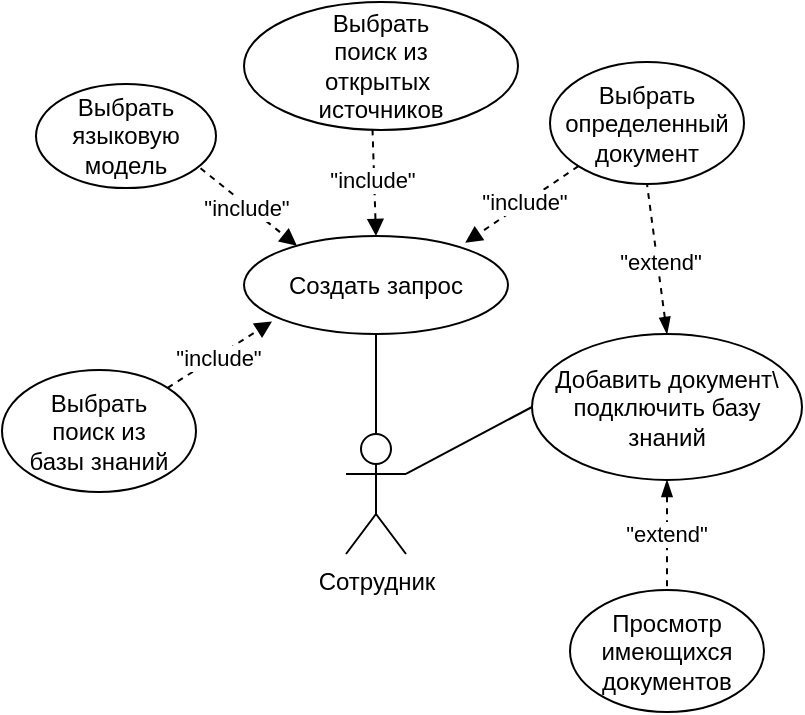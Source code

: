 <mxfile version="26.2.14">
  <diagram name="Страница — 1" id="VXPHCHUs-QzjWtrPyqW-">
    <mxGraphModel dx="983" dy="541" grid="0" gridSize="10" guides="1" tooltips="1" connect="1" arrows="1" fold="1" page="1" pageScale="1" pageWidth="827" pageHeight="1169" math="0" shadow="0">
      <root>
        <mxCell id="0" />
        <mxCell id="1" parent="0" />
        <mxCell id="6rG_DqgEscZaU24rLOyH-1" value="Сотрудник" style="shape=umlActor;verticalLabelPosition=bottom;verticalAlign=top;html=1;outlineConnect=0;" vertex="1" parent="1">
          <mxGeometry x="405" y="407" width="30" height="60" as="geometry" />
        </mxCell>
        <mxCell id="6rG_DqgEscZaU24rLOyH-2" value="Создать запрос" style="ellipse;whiteSpace=wrap;html=1;" vertex="1" parent="1">
          <mxGeometry x="354" y="308" width="132" height="49" as="geometry" />
        </mxCell>
        <mxCell id="6rG_DqgEscZaU24rLOyH-3" value="" style="endArrow=none;html=1;rounded=0;entryX=0.5;entryY=0;entryDx=0;entryDy=0;entryPerimeter=0;exitX=0.5;exitY=1;exitDx=0;exitDy=0;" edge="1" parent="1" source="6rG_DqgEscZaU24rLOyH-2" target="6rG_DqgEscZaU24rLOyH-1">
          <mxGeometry width="50" height="50" relative="1" as="geometry">
            <mxPoint x="400" y="469" as="sourcePoint" />
            <mxPoint x="450" y="419" as="targetPoint" />
          </mxGeometry>
        </mxCell>
        <mxCell id="6rG_DqgEscZaU24rLOyH-4" value="Выбрать&lt;div&gt;языковую&lt;/div&gt;&lt;div&gt;модель&lt;/div&gt;" style="ellipse;whiteSpace=wrap;html=1;" vertex="1" parent="1">
          <mxGeometry x="250" y="232" width="90" height="52" as="geometry" />
        </mxCell>
        <mxCell id="6rG_DqgEscZaU24rLOyH-5" value="" style="endArrow=block;html=1;rounded=0;entryX=0.2;entryY=0.098;entryDx=0;entryDy=0;exitX=0.914;exitY=0.81;exitDx=0;exitDy=0;dashed=1;startArrow=none;startFill=0;entryPerimeter=0;endFill=1;exitPerimeter=0;" edge="1" parent="1" source="6rG_DqgEscZaU24rLOyH-4" target="6rG_DqgEscZaU24rLOyH-2">
          <mxGeometry width="50" height="50" relative="1" as="geometry">
            <mxPoint x="389" y="317" as="sourcePoint" />
            <mxPoint x="439" y="267" as="targetPoint" />
          </mxGeometry>
        </mxCell>
        <mxCell id="6rG_DqgEscZaU24rLOyH-7" value="&quot;include&quot;" style="edgeLabel;html=1;align=center;verticalAlign=middle;resizable=0;points=[];" vertex="1" connectable="0" parent="6rG_DqgEscZaU24rLOyH-5">
          <mxGeometry x="-0.041" y="-1" relative="1" as="geometry">
            <mxPoint as="offset" />
          </mxGeometry>
        </mxCell>
        <mxCell id="6rG_DqgEscZaU24rLOyH-8" value="Добавить документ\&lt;div&gt;подключить базу знаний&lt;/div&gt;" style="ellipse;whiteSpace=wrap;html=1;" vertex="1" parent="1">
          <mxGeometry x="498" y="357" width="135" height="73" as="geometry" />
        </mxCell>
        <mxCell id="6rG_DqgEscZaU24rLOyH-11" value="Выбрать определенный документ" style="ellipse;whiteSpace=wrap;html=1;" vertex="1" parent="1">
          <mxGeometry x="507" y="221" width="97" height="61" as="geometry" />
        </mxCell>
        <mxCell id="6rG_DqgEscZaU24rLOyH-12" value="" style="endArrow=none;html=1;rounded=0;entryX=0.5;entryY=1;entryDx=0;entryDy=0;exitX=0.5;exitY=0;exitDx=0;exitDy=0;dashed=1;startArrow=blockThin;startFill=1;" edge="1" parent="1" source="6rG_DqgEscZaU24rLOyH-8" target="6rG_DqgEscZaU24rLOyH-11">
          <mxGeometry width="50" height="50" relative="1" as="geometry">
            <mxPoint x="516" y="291" as="sourcePoint" />
            <mxPoint x="477" y="325" as="targetPoint" />
          </mxGeometry>
        </mxCell>
        <mxCell id="6rG_DqgEscZaU24rLOyH-13" value="&quot;extend&quot;" style="edgeLabel;html=1;align=center;verticalAlign=middle;resizable=0;points=[];" vertex="1" connectable="0" parent="6rG_DqgEscZaU24rLOyH-12">
          <mxGeometry x="-0.041" y="-1" relative="1" as="geometry">
            <mxPoint as="offset" />
          </mxGeometry>
        </mxCell>
        <mxCell id="6rG_DqgEscZaU24rLOyH-14" value="Просмотр имеющихся&lt;div&gt;документов&lt;/div&gt;" style="ellipse;whiteSpace=wrap;html=1;" vertex="1" parent="1">
          <mxGeometry x="517" y="485" width="97" height="61" as="geometry" />
        </mxCell>
        <mxCell id="6rG_DqgEscZaU24rLOyH-15" value="" style="endArrow=none;html=1;rounded=0;exitX=0.5;exitY=1;exitDx=0;exitDy=0;dashed=1;startArrow=blockThin;startFill=1;entryX=0.5;entryY=0;entryDx=0;entryDy=0;" edge="1" parent="1" source="6rG_DqgEscZaU24rLOyH-8" target="6rG_DqgEscZaU24rLOyH-14">
          <mxGeometry width="50" height="50" relative="1" as="geometry">
            <mxPoint x="583" y="258" as="sourcePoint" />
            <mxPoint x="598" y="328" as="targetPoint" />
          </mxGeometry>
        </mxCell>
        <mxCell id="6rG_DqgEscZaU24rLOyH-16" value="&quot;extend&quot;" style="edgeLabel;html=1;align=center;verticalAlign=middle;resizable=0;points=[];" vertex="1" connectable="0" parent="6rG_DqgEscZaU24rLOyH-15">
          <mxGeometry x="-0.041" y="-1" relative="1" as="geometry">
            <mxPoint as="offset" />
          </mxGeometry>
        </mxCell>
        <mxCell id="6rG_DqgEscZaU24rLOyH-17" value="" style="endArrow=none;html=1;rounded=0;entryX=0;entryY=0.5;entryDx=0;entryDy=0;exitX=1;exitY=0.333;exitDx=0;exitDy=0;exitPerimeter=0;" edge="1" parent="1" source="6rG_DqgEscZaU24rLOyH-1" target="6rG_DqgEscZaU24rLOyH-8">
          <mxGeometry width="50" height="50" relative="1" as="geometry">
            <mxPoint x="389" y="317" as="sourcePoint" />
            <mxPoint x="439" y="267" as="targetPoint" />
          </mxGeometry>
        </mxCell>
        <mxCell id="6rG_DqgEscZaU24rLOyH-18" value="" style="endArrow=block;html=1;rounded=0;entryX=0.838;entryY=0.07;entryDx=0;entryDy=0;exitX=0;exitY=1;exitDx=0;exitDy=0;dashed=1;startArrow=none;startFill=0;entryPerimeter=0;endFill=1;" edge="1" parent="1" source="6rG_DqgEscZaU24rLOyH-11" target="6rG_DqgEscZaU24rLOyH-2">
          <mxGeometry width="50" height="50" relative="1" as="geometry">
            <mxPoint x="330" y="291" as="sourcePoint" />
            <mxPoint x="390" y="323" as="targetPoint" />
          </mxGeometry>
        </mxCell>
        <mxCell id="6rG_DqgEscZaU24rLOyH-19" value="&quot;include&quot;" style="edgeLabel;html=1;align=center;verticalAlign=middle;resizable=0;points=[];" vertex="1" connectable="0" parent="6rG_DqgEscZaU24rLOyH-18">
          <mxGeometry x="-0.041" y="-1" relative="1" as="geometry">
            <mxPoint as="offset" />
          </mxGeometry>
        </mxCell>
        <mxCell id="6rG_DqgEscZaU24rLOyH-20" value="Выбрать&lt;div&gt;поиск из&lt;/div&gt;&lt;div&gt;открытых&amp;nbsp;&lt;/div&gt;&lt;div&gt;источников&lt;/div&gt;" style="ellipse;whiteSpace=wrap;html=1;" vertex="1" parent="1">
          <mxGeometry x="354" y="191" width="137" height="64" as="geometry" />
        </mxCell>
        <mxCell id="6rG_DqgEscZaU24rLOyH-21" value="" style="endArrow=block;html=1;rounded=0;entryX=0.5;entryY=0;entryDx=0;entryDy=0;exitX=0.469;exitY=0.995;exitDx=0;exitDy=0;dashed=1;startArrow=none;startFill=0;endFill=1;exitPerimeter=0;" edge="1" parent="1" source="6rG_DqgEscZaU24rLOyH-20" target="6rG_DqgEscZaU24rLOyH-2">
          <mxGeometry width="50" height="50" relative="1" as="geometry">
            <mxPoint x="515" y="275" as="sourcePoint" />
            <mxPoint x="475" y="321" as="targetPoint" />
          </mxGeometry>
        </mxCell>
        <mxCell id="6rG_DqgEscZaU24rLOyH-22" value="&quot;include&quot;" style="edgeLabel;html=1;align=center;verticalAlign=middle;resizable=0;points=[];" vertex="1" connectable="0" parent="6rG_DqgEscZaU24rLOyH-21">
          <mxGeometry x="-0.041" y="-1" relative="1" as="geometry">
            <mxPoint as="offset" />
          </mxGeometry>
        </mxCell>
        <mxCell id="6rG_DqgEscZaU24rLOyH-23" value="Выбрать&lt;div&gt;поиск из&lt;/div&gt;&lt;div&gt;базы знаний&lt;/div&gt;" style="ellipse;whiteSpace=wrap;html=1;" vertex="1" parent="1">
          <mxGeometry x="233" y="375" width="97" height="61" as="geometry" />
        </mxCell>
        <mxCell id="6rG_DqgEscZaU24rLOyH-24" value="" style="endArrow=block;html=1;rounded=0;entryX=0.106;entryY=0.872;entryDx=0;entryDy=0;exitX=1;exitY=0;exitDx=0;exitDy=0;dashed=1;startArrow=none;startFill=0;entryPerimeter=0;endFill=1;" edge="1" parent="1" source="6rG_DqgEscZaU24rLOyH-23" target="6rG_DqgEscZaU24rLOyH-2">
          <mxGeometry width="50" height="50" relative="1" as="geometry">
            <mxPoint x="531" y="283" as="sourcePoint" />
            <mxPoint x="475" y="321" as="targetPoint" />
          </mxGeometry>
        </mxCell>
        <mxCell id="6rG_DqgEscZaU24rLOyH-25" value="&quot;include&quot;" style="edgeLabel;html=1;align=center;verticalAlign=middle;resizable=0;points=[];" vertex="1" connectable="0" parent="6rG_DqgEscZaU24rLOyH-24">
          <mxGeometry x="-0.041" y="-1" relative="1" as="geometry">
            <mxPoint as="offset" />
          </mxGeometry>
        </mxCell>
      </root>
    </mxGraphModel>
  </diagram>
</mxfile>
